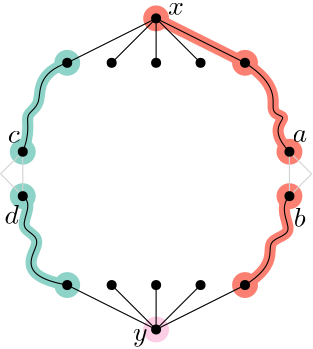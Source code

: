 <?xml version="1.0"?>
<!DOCTYPE ipe SYSTEM "ipe.dtd">
<ipe version="70218" creator="Ipe 7.2.21">
<info created="D:20220107094635" modified="D:20220107134143"/>
<ipestyle name="basic">
<symbol name="arrow/arc(spx)">
<path stroke="sym-stroke" fill="sym-stroke" pen="sym-pen">
0 0 m
-1 0.333 l
-1 -0.333 l
h
</path>
</symbol>
<symbol name="arrow/farc(spx)">
<path stroke="sym-stroke" fill="white" pen="sym-pen">
0 0 m
-1 0.333 l
-1 -0.333 l
h
</path>
</symbol>
<symbol name="arrow/ptarc(spx)">
<path stroke="sym-stroke" fill="sym-stroke" pen="sym-pen">
0 0 m
-1 0.333 l
-0.8 0 l
-1 -0.333 l
h
</path>
</symbol>
<symbol name="arrow/fptarc(spx)">
<path stroke="sym-stroke" fill="white" pen="sym-pen">
0 0 m
-1 0.333 l
-0.8 0 l
-1 -0.333 l
h
</path>
</symbol>
<symbol name="mark/circle(sx)" transformations="translations">
<path fill="sym-stroke">
0.6 0 0 0.6 0 0 e
0.4 0 0 0.4 0 0 e
</path>
</symbol>
<symbol name="mark/disk(sx)" transformations="translations">
<path fill="sym-stroke">
0.6 0 0 0.6 0 0 e
</path>
</symbol>
<symbol name="mark/fdisk(sfx)" transformations="translations">
<group>
<path fill="sym-fill">
0.5 0 0 0.5 0 0 e
</path>
<path fill="sym-stroke" fillrule="eofill">
0.6 0 0 0.6 0 0 e
0.4 0 0 0.4 0 0 e
</path>
</group>
</symbol>
<symbol name="mark/box(sx)" transformations="translations">
<path fill="sym-stroke" fillrule="eofill">
-0.6 -0.6 m
0.6 -0.6 l
0.6 0.6 l
-0.6 0.6 l
h
-0.4 -0.4 m
0.4 -0.4 l
0.4 0.4 l
-0.4 0.4 l
h
</path>
</symbol>
<symbol name="mark/square(sx)" transformations="translations">
<path fill="sym-stroke">
-0.6 -0.6 m
0.6 -0.6 l
0.6 0.6 l
-0.6 0.6 l
h
</path>
</symbol>
<symbol name="mark/fsquare(sfx)" transformations="translations">
<group>
<path fill="sym-fill">
-0.5 -0.5 m
0.5 -0.5 l
0.5 0.5 l
-0.5 0.5 l
h
</path>
<path fill="sym-stroke" fillrule="eofill">
-0.6 -0.6 m
0.6 -0.6 l
0.6 0.6 l
-0.6 0.6 l
h
-0.4 -0.4 m
0.4 -0.4 l
0.4 0.4 l
-0.4 0.4 l
h
</path>
</group>
</symbol>
<symbol name="mark/cross(sx)" transformations="translations">
<group>
<path fill="sym-stroke">
-0.43 -0.57 m
0.57 0.43 l
0.43 0.57 l
-0.57 -0.43 l
h
</path>
<path fill="sym-stroke">
-0.43 0.57 m
0.57 -0.43 l
0.43 -0.57 l
-0.57 0.43 l
h
</path>
</group>
</symbol>
<symbol name="arrow/fnormal(spx)">
<path stroke="sym-stroke" fill="white" pen="sym-pen">
0 0 m
-1 0.333 l
-1 -0.333 l
h
</path>
</symbol>
<symbol name="arrow/pointed(spx)">
<path stroke="sym-stroke" fill="sym-stroke" pen="sym-pen">
0 0 m
-1 0.333 l
-0.8 0 l
-1 -0.333 l
h
</path>
</symbol>
<symbol name="arrow/fpointed(spx)">
<path stroke="sym-stroke" fill="white" pen="sym-pen">
0 0 m
-1 0.333 l
-0.8 0 l
-1 -0.333 l
h
</path>
</symbol>
<symbol name="arrow/linear(spx)">
<path stroke="sym-stroke" pen="sym-pen">
-1 0.333 m
0 0 l
-1 -0.333 l
</path>
</symbol>
<symbol name="arrow/fdouble(spx)">
<path stroke="sym-stroke" fill="white" pen="sym-pen">
0 0 m
-1 0.333 l
-1 -0.333 l
h
-1 0 m
-2 0.333 l
-2 -0.333 l
h
</path>
</symbol>
<symbol name="arrow/double(spx)">
<path stroke="sym-stroke" fill="sym-stroke" pen="sym-pen">
0 0 m
-1 0.333 l
-1 -0.333 l
h
-1 0 m
-2 0.333 l
-2 -0.333 l
h
</path>
</symbol>
<symbol name="arrow/mid-normal(spx)">
<path stroke="sym-stroke" fill="sym-stroke" pen="sym-pen">
0.5 0 m
-0.5 0.333 l
-0.5 -0.333 l
h
</path>
</symbol>
<symbol name="arrow/mid-fnormal(spx)">
<path stroke="sym-stroke" fill="white" pen="sym-pen">
0.5 0 m
-0.5 0.333 l
-0.5 -0.333 l
h
</path>
</symbol>
<symbol name="arrow/mid-pointed(spx)">
<path stroke="sym-stroke" fill="sym-stroke" pen="sym-pen">
0.5 0 m
-0.5 0.333 l
-0.3 0 l
-0.5 -0.333 l
h
</path>
</symbol>
<symbol name="arrow/mid-fpointed(spx)">
<path stroke="sym-stroke" fill="white" pen="sym-pen">
0.5 0 m
-0.5 0.333 l
-0.3 0 l
-0.5 -0.333 l
h
</path>
</symbol>
<symbol name="arrow/mid-double(spx)">
<path stroke="sym-stroke" fill="sym-stroke" pen="sym-pen">
1 0 m
0 0.333 l
0 -0.333 l
h
0 0 m
-1 0.333 l
-1 -0.333 l
h
</path>
</symbol>
<symbol name="arrow/mid-fdouble(spx)">
<path stroke="sym-stroke" fill="white" pen="sym-pen">
1 0 m
0 0.333 l
0 -0.333 l
h
0 0 m
-1 0.333 l
-1 -0.333 l
h
</path>
</symbol>
<pen name="heavier" value="0.8"/>
<pen name="fat" value="1.2"/>
<pen name="ultrafat" value="2"/>
<pen name="megafat" value="4"/>
<symbolsize name="large" value="5"/>
<symbolsize name="small" value="2"/>
<symbolsize name="tiny" value="1.1"/>
<arrowsize name="large" value="10"/>
<arrowsize name="small" value="5"/>
<arrowsize name="tiny" value="3"/>
<color name="red" value="1 0 0"/>
<color name="blue" value="0 0 1"/>
<color name="green" value="0 1 0"/>
<color name="yellow" value="1 1 0"/>
<color name="orange" value="1 0.647 0"/>
<color name="gold" value="1 0.843 0"/>
<color name="purple" value="0.627 0.125 0.941"/>
<color name="gray" value="0.745"/>
<color name="brown" value="0.647 0.165 0.165"/>
<color name="navy" value="0 0 0.502"/>
<color name="pink" value="1 0.753 0.796"/>
<color name="seagreen" value="0.18 0.545 0.341"/>
<color name="turquoise" value="0.251 0.878 0.816"/>
<color name="violet" value="0.933 0.51 0.933"/>
<color name="darkblue" value="0 0 0.545"/>
<color name="darkcyan" value="0 0.545 0.545"/>
<color name="darkgray" value="0.663"/>
<color name="darkgreen" value="0 0.392 0"/>
<color name="darkmagenta" value="0.545 0 0.545"/>
<color name="darkorange" value="1 0.549 0"/>
<color name="darkred" value="0.545 0 0"/>
<color name="lightblue" value="0.678 0.847 0.902"/>
<color name="lightcyan" value="0.878 1 1"/>
<color name="lightgray" value="0.827"/>
<color name="lightgreen" value="0.565 0.933 0.565"/>
<color name="lightyellow" value="1 1 0.878"/>
<dashstyle name="dotted" value="[1 3] 0"/>
<dashstyle name="dashed" value="[4] 0"/>
<dashstyle name="dash dotted" value="[4 2 1 2] 0"/>
<dashstyle name="dash dot dotted" value="[4 2 1 2 1 2] 0"/>
<textsize name="large" value="\large"/>
<textsize name="small" value="\small"/>
<textsize name="tiny" value="\tiny"/>
<textsize name="Large" value="\Large"/>
<textsize name="LARGE" value="\LARGE"/>
<textsize name="huge" value="\huge"/>
<textsize name="Huge" value="\Huge"/>
<textsize name="footnote" value="\footnotesize"/>
<textstyle name="center" begin="\begin{center}" end="\end{center}"/>
<textstyle name="itemize" begin="\begin{itemize}" end="\end{itemize}"/>
<textstyle name="item" begin="\begin{itemize}\item{}" end="\end{itemize}"/>
<gridsize name="4 pts" value="4"/>
<gridsize name="8 pts (~3 mm)" value="8"/>
<gridsize name="16 pts (~6 mm)" value="16"/>
<gridsize name="32 pts (~12 mm)" value="32"/>
<gridsize name="10 pts (~3.5 mm)" value="10"/>
<gridsize name="20 pts (~7 mm)" value="20"/>
<gridsize name="14 pts (~5 mm)" value="14"/>
<gridsize name="28 pts (~10 mm)" value="28"/>
<gridsize name="56 pts (~20 mm)" value="56"/>
<anglesize name="90 deg" value="90"/>
<anglesize name="60 deg" value="60"/>
<anglesize name="45 deg" value="45"/>
<anglesize name="30 deg" value="30"/>
<anglesize name="22.5 deg" value="22.5"/>
<opacity name="10%" value="0.1"/>
<opacity name="30%" value="0.3"/>
<opacity name="50%" value="0.5"/>
<opacity name="75%" value="0.75"/>
<tiling name="falling" angle="-60" step="4" width="1"/>
<tiling name="rising" angle="30" step="4" width="1"/>
</ipestyle>
<ipestyle name="brew">
<color name="aliceblue" value="0.941 0.973 1"/>
<color name="brew1" value="0.552 0.827 0.78"/>
<color name="brew2" value="1 1 0.701"/>
<color name="brew3" value="0.745 0.729 0.854"/>
<color name="brew4" value="0.984 0.501 0.447"/>
<color name="brew5" value="0.501 0.694 0.827"/>
<color name="brew6" value="0.992 0.705 0.384"/>
<color name="brew7" value="0.701 0.87 0.411"/>
<color name="brew8" value="0.988 0.803 0.898"/>
</ipestyle>
<page>
<layer name="alpha"/>
<layer name="generic"/>
<layer name="generic_tripods"/>
<layer name="pinchy"/>
<layer name="pinchy_tripods"/>
<layer name="splitter"/>
<layer name="generic_triangulation"/>
<layer name="generic_goodone2"/>
<layer name="generic_goodone1"/>
<layer name="pinchy_triangulation"/>
<layer name="splitter_need"/>
<layer name="splitter_triangulation"/>
<view layers="alpha generic generic_tripods" active="generic_tripods"/>
<view layers="alpha pinchy pinchy_tripods" active="generic_triangulation"/>
<view layers="alpha pinchy pinchy_tripods splitter" active="generic_goodone2"/>
<view layers="alpha generic_triangulation generic_goodone1" active="generic_goodone1"/>
<view layers="alpha pinchy_triangulation" active="pinchy_triangulation"/>
<view layers="alpha pinchy pinchy_tripods" active="pinchy_tripods"/>
<view layers="alpha pinchy pinchy_tripods splitter" active="splitter"/>
<view layers="alpha pinchy pinchy_tripods splitter splitter_need" active="splitter_need"/>
<view layers="alpha pinchy_triangulation splitter_triangulation" active="splitter_triangulation"/>
<path layer="splitter_triangulation" matrix="1 0 0 1 -0.00048 16.0003" fill="brew7">
4.66587 0 0 4.66587 160 624 e
</path>
<path stroke="brew7" pen="megafat">
160 640 m
160 720 l
</path>
<path layer="pinchy" matrix="1 0 0 1 0 -8" stroke="lightgray">
112 696 m
112 680 l
104 688 l
h
</path>
<path matrix="1 0 0 1 0 -8" stroke="lightgray">
208 696 m
208 680 l
216 688 l
h
</path>
<path layer="splitter_need" stroke="lightgray">
127.21 672.413 m
122.75 682.326
131.175 688.769
120.016 695.707 c
</path>
<path stroke="lightgray">
139.105 673.9 m
134.314 681.83
140.757 687.613
136.485 700.18 c
</path>
<path stroke="lightgray">
134.479 662.666 m
144.062 661.51
141.253 649.945
153.809 652.423
151.496 641.684
160 640 c
</path>
<path stroke="lightgray">
175.286 669.77 m
166.695 660.023
172.973 650.441
160 640 c
</path>
<path stroke="lightgray">
173.964 676.378 m
174.625 686.291
180.573 688.769
177.775 698.9 c
</path>
<path stroke="lightgray">
179.416 676.378 m
180.242 683.482
189.164 683.648
184.868 688.108
193.445 691.901 c
</path>
<path layer="pinchy_triangulation" matrix="1 0 0 1 32 16" fill="brew4">
4.66587 0 0 4.66587 160 624 e
</path>
<path fill="brew8">
4.66587 0 0 4.66587 160 624 e
</path>
<path matrix="1 0 0 1 -32 16" fill="brew1">
4.66587 0 0 4.66587 160 624 e
</path>
<path stroke="brew4" pen="megafat">
160 736 m
160 720 l
192 640 l
</path>
<path layer="generic_triangulation" fill="brew8">
4.66587 0 0 4.66587 160 624 e
</path>
<path stroke="brew4" pen="megafat">
160 736 m
192 720 l
</path>
<path stroke="brew4" pen="megafat">
192 720 m
192 640 l
</path>
<path stroke="brew1" pen="megafat">
128 720 m
128 640 l
</path>
<path matrix="1 0 0 1 32 16" fill="brew4">
4.66587 0 0 4.66587 160 624 e
</path>
<path matrix="1 0 0 1 32 96" fill="brew4">
4.66587 0 0 4.66587 160 624 e
</path>
<path matrix="1 0 0 1 0 112" fill="brew4">
4.66587 0 0 4.66587 160 624 e
</path>
<path matrix="1 0 0 1 -32 16" fill="brew1">
4.66587 0 0 4.66587 160 624 e
</path>
<path matrix="1 0 0 1 -32 96" fill="brew1">
4.66587 0 0 4.66587 160 624 e
</path>
<path layer="splitter" matrix="1 0 0 1 -0.00018963 -0.00000332" stroke="brew7" pen="megafat">
159.089 676.561 m
164.15 664.898
154.114 659.88
163.146 653.571
155.117 647.12
160 640 c
</path>
<path matrix="1 0 0 1 -0.00018963 -0.00000332" stroke="brew7" pen="megafat">
153.125 684.948 m
155.548 694.576
141.21 693.142
143.272 701.248 c
</path>
<path matrix="1 0 0 1 -0.00018963 -0.00000332" stroke="brew7" pen="megafat">
165.426 684.389 m
165.584 692.712
175.333 689.271
173.899 696.296
180.876 701.611 c
</path>
<path matrix="1 0 0 1 -0.00048 16.0003" fill="brew7">
4.66587 0 0 4.66587 160 624 e
</path>
<path matrix="1 0 0 1 -0.91168 52.5614" fill="brew7">
4.66587 0 0 4.66587 160 624 e
</path>
<path matrix="1 0 0 1 5.42537 60.3895" fill="brew7">
4.66587 0 0 4.66587 160 624 e
</path>
<path matrix="1 0 0 1 -6.87548 60.9483" fill="brew7">
4.66587 0 0 4.66587 160 624 e
</path>
<path matrix="1.3 0 0 1.3 -47.7826 -209.426" stroke="lightgray">
154.544 687.981 m
159.132 681.529 l
164.006 687.55 l
h
</path>
<path layer="pinchy_tripods" fill="brew8">
4.66587 0 0 4.66587 160 624 e
</path>
<path matrix="1 0 0 1 32 16" fill="brew4">
4.66587 0 0 4.66587 160 624 e
</path>
<path matrix="1 0 0 1 48 48" fill="brew4">
4.66587 0 0 4.66587 160 624 e
</path>
<path matrix="1 0 0 1 48 64" fill="brew4">
4.66587 0 0 4.66587 160 624 e
</path>
<path stroke="brew4" pen="megafat">
192 640 m
203.151 646.895
197.599 657.167
211.758 657.444
203.984 667.717
208 672 c
</path>
<path matrix="1 0 0 1 -0.00032809 0.00015974" stroke="brew1" pen="megafat">
112 688 m
123.145 702.174
144.938 697.73
143.791 705.759
156.264 705.902
159.849 708.626 c
</path>
<path stroke="brew4" pen="megafat">
208 688 m
184.365 692.138
187.089 705.615
163.146 704.182
159.849 708.626 c
</path>
<path stroke="brew4" pen="megafat">
159.849 708.626 m
155.548 713.357
164.293 713.501
160 720 c
</path>
<path matrix="1 0 0 1 -32 16" fill="brew1">
4.66587 0 0 4.66587 160 624 e
</path>
<path matrix="1 0 0 1 -48 48" fill="brew1">
4.66587 0 0 4.66587 160 624 e
</path>
<path matrix="1 0 0 1 -48 64" fill="brew1">
4.66587 0 0 4.66587 160 624 e
</path>
<path matrix="1 0 0 1 0 96" fill="brew4">
4.66587 0 0 4.66587 160 624 e
</path>
<path matrix="1 0 0 1 0 112" fill="brew4">
4.66587 0 0 4.66587 160 624 e
</path>
<path stroke="brew4" pen="megafat">
160 736 m
160 720 l
</path>
<path stroke="brew1" pen="megafat">
128 640 m
109.313 643.285
122.639 658
108.203 659.11
115.976 669.382
112 672 c
</path>
<path layer="generic_tripods" stroke="brew4" pen="megafat">
160 736 m
192 720 l
</path>
<path stroke="brew4" pen="megafat">
192 720 m
204.262 712.137
199.265 700.199
209.259 701.865
200.93 695.202
208 688 c
</path>
<path stroke="brew4" pen="megafat">
192 640 m
203.151 646.895
197.599 657.167
211.758 657.444
203.984 667.717
208 672 c
</path>
<path stroke="brew1" pen="megafat">
128 720 m
117.364 716.301
119.586 703.808
111.812 702.142
114.866 695.202
112 688 c
</path>
<path stroke="brew1" pen="megafat">
128 640 m
109.313 643.285
122.639 658
108.203 659.11
115.976 669.382
112 672 c
</path>
<path matrix="1 0 0 1 -32 96" fill="brew1">
4.66587 0 0 4.66587 160 624 e
</path>
<path matrix="1 0 0 1 -48 64" fill="brew1">
4.66587 0 0 4.66587 160 624 e
</path>
<path matrix="1 0 0 1 -48 48" fill="brew1">
4.66587 0 0 4.66587 160 624 e
</path>
<path matrix="1 0 0 1 -32 16" fill="brew1">
4.66587 0 0 4.66587 160 624 e
</path>
<path matrix="1 0 0 1 32 16" fill="brew4">
4.66587 0 0 4.66587 160 624 e
</path>
<path matrix="1 0 0 1 48 48" fill="brew4">
4.66587 0 0 4.66587 160 624 e
</path>
<path matrix="1 0 0 1 48 64" fill="brew4">
4.66587 0 0 4.66587 160 624 e
</path>
<path matrix="1 0 0 1 32 96" fill="brew4">
4.66587 0 0 4.66587 160 624 e
</path>
<path matrix="1 0 0 1 0 112" fill="brew4">
4.66587 0 0 4.66587 160 624 e
</path>
<path fill="brew8">
4.66587 0 0 4.66587 160 624 e
</path>
<path layer="generic" matrix="1 0 0 1 0 -8" stroke="lightgray">
112 696 m
112 680 l
104 688 l
h
</path>
<path matrix="1 0 0 1 0 -8" stroke="lightgray">
208 696 m
208 680 l
216 688 l
h
</path>
<use layer="alpha" name="mark/disk(sx)" pos="160 736" size="normal" stroke="black"/>
<use name="mark/disk(sx)" pos="160 624" size="normal" stroke="black"/>
<use layer="generic" name="mark/disk(sx)" pos="128 720" size="normal" stroke="black"/>
<use name="mark/disk(sx)" pos="144 720" size="normal" stroke="black"/>
<use name="mark/disk(sx)" pos="160 720" size="normal" stroke="black"/>
<use name="mark/disk(sx)" pos="176 720" size="normal" stroke="black"/>
<use name="mark/disk(sx)" pos="192 720" size="normal" stroke="black"/>
<use name="mark/disk(sx)" pos="192 640" size="normal" stroke="black"/>
<use name="mark/disk(sx)" pos="176 640" size="normal" stroke="black"/>
<use name="mark/disk(sx)" pos="160 640" size="normal" stroke="black"/>
<use name="mark/disk(sx)" pos="144 640" size="normal" stroke="black"/>
<use name="mark/disk(sx)" pos="128 640" size="normal" stroke="black"/>
<path stroke="black">
160 736 m
128 720 l
</path>
<path stroke="black">
160 736 m
144 720 l
</path>
<path stroke="black">
160 736 m
160 720 l
</path>
<path stroke="black">
160 736 m
176 720 l
</path>
<path stroke="black">
160 736 m
192 720 l
</path>
<path stroke="black">
160 624 m
128 640 l
</path>
<path stroke="black">
160 624 m
144 640 l
</path>
<path stroke="black">
160 624 m
160 640 l
</path>
<path stroke="black">
160 624 m
176 640 l
</path>
<path stroke="black">
160 624 m
192 640 l
</path>
<path stroke="black">
128 720 m
117.364 716.301
119.586 703.808
111.812 702.142
114.866 695.202
112 688 c
</path>
<path stroke="black">
192 720 m
204.262 712.137
199.265 700.199
209.259 701.865
200.93 695.202
208 688 c
</path>
<path stroke="black">
128 640 m
109.313 643.285
122.639 658
108.203 659.11
115.976 669.382
112 672 c
</path>
<path stroke="black">
192 640 m
203.151 646.895
197.599 657.167
211.758 657.444
203.984 667.717
208 672 c
</path>
<use name="mark/disk(sx)" pos="112 688" size="normal" stroke="black"/>
<use name="mark/disk(sx)" pos="112 672" size="normal" stroke="black"/>
<use name="mark/disk(sx)" pos="208 688" size="normal" stroke="black"/>
<use name="mark/disk(sx)" pos="208 672" size="normal" stroke="black"/>
<text matrix="1 0 0 1 -19 -2" transformations="translations" pos="228.138 693.536" stroke="black" type="label" width="5.266" height="4.289" depth="0" valign="baseline" style="math">a</text>
<text matrix="1 0 0 1 -3 6" transformations="translations" pos="212.591 661.886" stroke="black" type="label" width="4.276" height="6.918" depth="0" valign="top" style="math">b</text>
<text matrix="1 0 0 1 6 -4" transformations="translations" pos="104.871 695.202" stroke="black" type="label" width="4.311" height="4.289" depth="0" halign="right" valign="baseline" style="math">c</text>
<text matrix="1 0 0 1 6 4" transformations="translations" pos="104.594 664.94" stroke="black" type="label" width="5.185" height="6.918" depth="0" halign="right" valign="top" style="math">d</text>
<text matrix="1 0 0 1 -63.8297 43.792" transformations="translations" pos="228.138 693.536" stroke="black" type="label" width="5.694" height="4.289" depth="0" valign="baseline" style="math">x</text>
<text matrix="1 0 0 1 52.3641 -40.6983" transformations="translations" pos="104.594 664.94" stroke="black" type="label" width="5.242" height="4.297" depth="1.93" halign="right" valign="top" style="math">y</text>
<path layer="pinchy" stroke="black">
160 736 m
160 720 l
</path>
<use name="mark/disk(sx)" pos="160 720" size="normal" stroke="black"/>
<use name="mark/disk(sx)" pos="192 640" size="normal" stroke="black"/>
<use name="mark/disk(sx)" pos="176 640" size="normal" stroke="black"/>
<use name="mark/disk(sx)" pos="160 640" size="normal" stroke="black"/>
<use name="mark/disk(sx)" pos="144 640" size="normal" stroke="black"/>
<use name="mark/disk(sx)" pos="128 640" size="normal" stroke="black"/>
<path stroke="black">
128 640 m
109.313 643.285
122.639 658
108.203 659.11
115.976 669.382
112 672 c
</path>
<path stroke="black">
192 640 m
203.151 646.895
197.599 657.167
211.758 657.444
203.984 667.717
208 672 c
</path>
<use name="mark/disk(sx)" pos="112 688" size="normal" stroke="black"/>
<use name="mark/disk(sx)" pos="112 672" size="normal" stroke="black"/>
<use name="mark/disk(sx)" pos="208 688" size="normal" stroke="black"/>
<use name="mark/disk(sx)" pos="208 672" size="normal" stroke="black"/>
<text matrix="1 0 0 1 -19 -2" transformations="translations" pos="228.138 693.536" stroke="black" type="label" width="5.266" height="4.289" depth="0" valign="baseline" style="math">a</text>
<text matrix="1 0 0 1 -3 6" transformations="translations" pos="212.591 661.886" stroke="black" type="label" width="4.276" height="6.918" depth="0" valign="top" style="math">b</text>
<text matrix="1 0 0 1 6 -4" transformations="translations" pos="104.871 695.202" stroke="black" type="label" width="4.311" height="4.289" depth="0" halign="right" valign="baseline" style="math">c</text>
<text matrix="1 0 0 1 6 4" transformations="translations" pos="104.594 664.94" stroke="black" type="label" width="5.185" height="6.918" depth="0" halign="right" valign="top" style="math">d</text>
<path stroke="black">
160 624 m
128 640 l
</path>
<path stroke="black">
160 624 m
144 640 l
</path>
<path stroke="black">
160 624 m
160 640 l
</path>
<path stroke="black">
160 624 m
176 640 l
</path>
<path stroke="black">
160 624 m
192 640 l
</path>
<text matrix="1 0 0 1 -64.8298 42.7921" transformations="translations" pos="228.138 693.536" stroke="black" type="label" width="5.694" height="4.289" depth="0" valign="baseline" style="math">x</text>
<text matrix="1 0 0 1 -2 -1" transformations="translations" pos="165.242 720.98" stroke="black" type="label" width="5.071" height="4.289" depth="0" valign="baseline" style="math">z</text>
<text matrix="1 0 0 1 52.3642 -40.6986" transformations="translations" pos="104.594 664.94" stroke="black" type="label" width="5.242" height="4.297" depth="1.93" halign="right" valign="top" style="math">y</text>
<path stroke="black">
112 688 m
123.145 702.174
144.938 697.73
143.791 705.759
156.264 705.902
159.849 708.626 c
</path>
<path stroke="black">
208 688 m
184.365 692.138
187.089 705.615
163.146 704.182
159.849 708.626 c
</path>
<path stroke="black">
159.849 708.626 m
155.548 713.357
164.293 713.501
160 720 c
</path>
<use layer="splitter" matrix="1.3 0 0 1.3 -47.7826 -209.426" name="mark/disk(sx)" pos="154.544 687.981" size="normal" stroke="black"/>
<use matrix="1.3 0 0 1.3 -47.7826 -209.426" name="mark/disk(sx)" pos="164.006 687.55" size="normal" stroke="black"/>
<use matrix="1.3 0 0 1.3 -47.7826 -209.426" name="mark/disk(sx)" pos="159.132 681.529" size="normal" stroke="black"/>
<path stroke="black">
159.089 676.561 m
164.15 664.898
154.114 659.88
163.146 653.571
155.117 647.12
160 640 c
</path>
<path stroke="black">
153.125 684.948 m
155.548 694.576
141.21 693.142
143.272 701.248 c
</path>
<path stroke="black">
165.426 684.389 m
165.584 692.712
175.333 689.271
173.899 696.296
180.876 701.611 c
</path>
<use layer="generic_triangulation" name="mark/disk(sx)" pos="160 736" size="normal" stroke="black"/>
<use name="mark/disk(sx)" pos="128 720" size="normal" stroke="black"/>
<use name="mark/disk(sx)" pos="144 720" size="normal" stroke="black"/>
<use name="mark/disk(sx)" pos="160 720" size="normal" stroke="black"/>
<use name="mark/disk(sx)" pos="176 720" size="normal" stroke="black"/>
<use name="mark/disk(sx)" pos="192 720" size="normal" stroke="black"/>
<path stroke="black">
160 736 m
128 720 l
</path>
<path stroke="black">
160 736 m
144 720 l
</path>
<path stroke="black">
160 736 m
160 720 l
</path>
<path stroke="black">
160 736 m
176 720 l
</path>
<path stroke="black">
160 736 m
192 720 l
</path>
<text matrix="1 0 0 1 -63.8297 43.792" transformations="translations" pos="228.138 693.536" stroke="black" type="label" width="5.694" height="4.289" depth="0" valign="baseline" style="math">x</text>
<use name="mark/disk(sx)" pos="160 624" size="normal" stroke="black"/>
<use name="mark/disk(sx)" pos="192 640" size="normal" stroke="black"/>
<use name="mark/disk(sx)" pos="176 640" size="normal" stroke="black"/>
<use name="mark/disk(sx)" pos="160 640" size="normal" stroke="black"/>
<use name="mark/disk(sx)" pos="144 640" size="normal" stroke="black"/>
<use name="mark/disk(sx)" pos="128 640" size="normal" stroke="black"/>
<path stroke="black">
160 624 m
128 640 l
</path>
<path stroke="black">
160 624 m
144 640 l
</path>
<path stroke="black">
160 624 m
160 640 l
</path>
<path stroke="black">
160 624 m
176 640 l
</path>
<path stroke="black">
160 624 m
192 640 l
</path>
<text matrix="1 0 0 1 52.3641 -40.6983" transformations="translations" pos="104.594 664.94" stroke="black" type="label" width="5.242" height="4.297" depth="1.93" halign="right" valign="top" style="math">y</text>
<path stroke="black">
128 720 m
128 640 l
</path>
<path stroke="black">
192 720 m
192 640 l
</path>
<path layer="generic_goodone2" stroke="black">
128 720 m
144.831 703.248
160 720 c
</path>
<path stroke="black">
128 720 m
160 640 l
</path>
<path stroke="black">
160 640 m
160 720 l
</path>
<path layer="generic_goodone1" stroke="black">
128 640 m
147.328 652.135
160 640 c
</path>
<path stroke="black">
160 640 m
176 720 l
</path>
<path stroke="black">
176 720 m
128 640 l
</path>
<path layer="pinchy_triangulation" stroke="black">
160 720 m
128 640 l
</path>
<path stroke="black">
160 720 m
144 640 l
</path>
<path stroke="black">
160 720 m
160 640 l
</path>
<path stroke="black">
160 720 m
176 640 l
</path>
<path stroke="black">
160 720 m
192 640 l
</path>
<use name="mark/disk(sx)" pos="128 640" size="normal" stroke="black"/>
<use name="mark/disk(sx)" pos="144 640" size="normal" stroke="black"/>
<use name="mark/disk(sx)" pos="160 640" size="normal" stroke="black"/>
<use name="mark/disk(sx)" pos="176 640" size="normal" stroke="black"/>
<use name="mark/disk(sx)" pos="192 640" size="normal" stroke="black"/>
<use name="mark/disk(sx)" pos="160 720" size="normal" stroke="black"/>
<path stroke="black">
160 720 m
160 736 l
</path>
<path stroke="black">
128 640 m
160 624 l
</path>
<path stroke="black">
144 640 m
160 624 l
</path>
<path stroke="black">
160 640 m
160 624 l
</path>
<path stroke="black">
176 640 m
160 624 l
</path>
<path stroke="black">
192 640 m
160 624 l
</path>
<path stroke="black">
128 640 m
144 640 l
</path>
<path stroke="black">
144 640 m
160 640 l
</path>
<path stroke="black">
160 640 m
176 640 l
</path>
<path stroke="black">
176 640 m
192 640 l
</path>
<path layer="splitter_need" stroke="lightgray">
173.964 676.378 m
179.416 676.378 l
175.286 669.77 l
h
</path>
<path stroke="lightgray">
127.21 672.413 m
139.105 673.9 l
134.479 662.666 l
h
</path>
</page>
</ipe>
